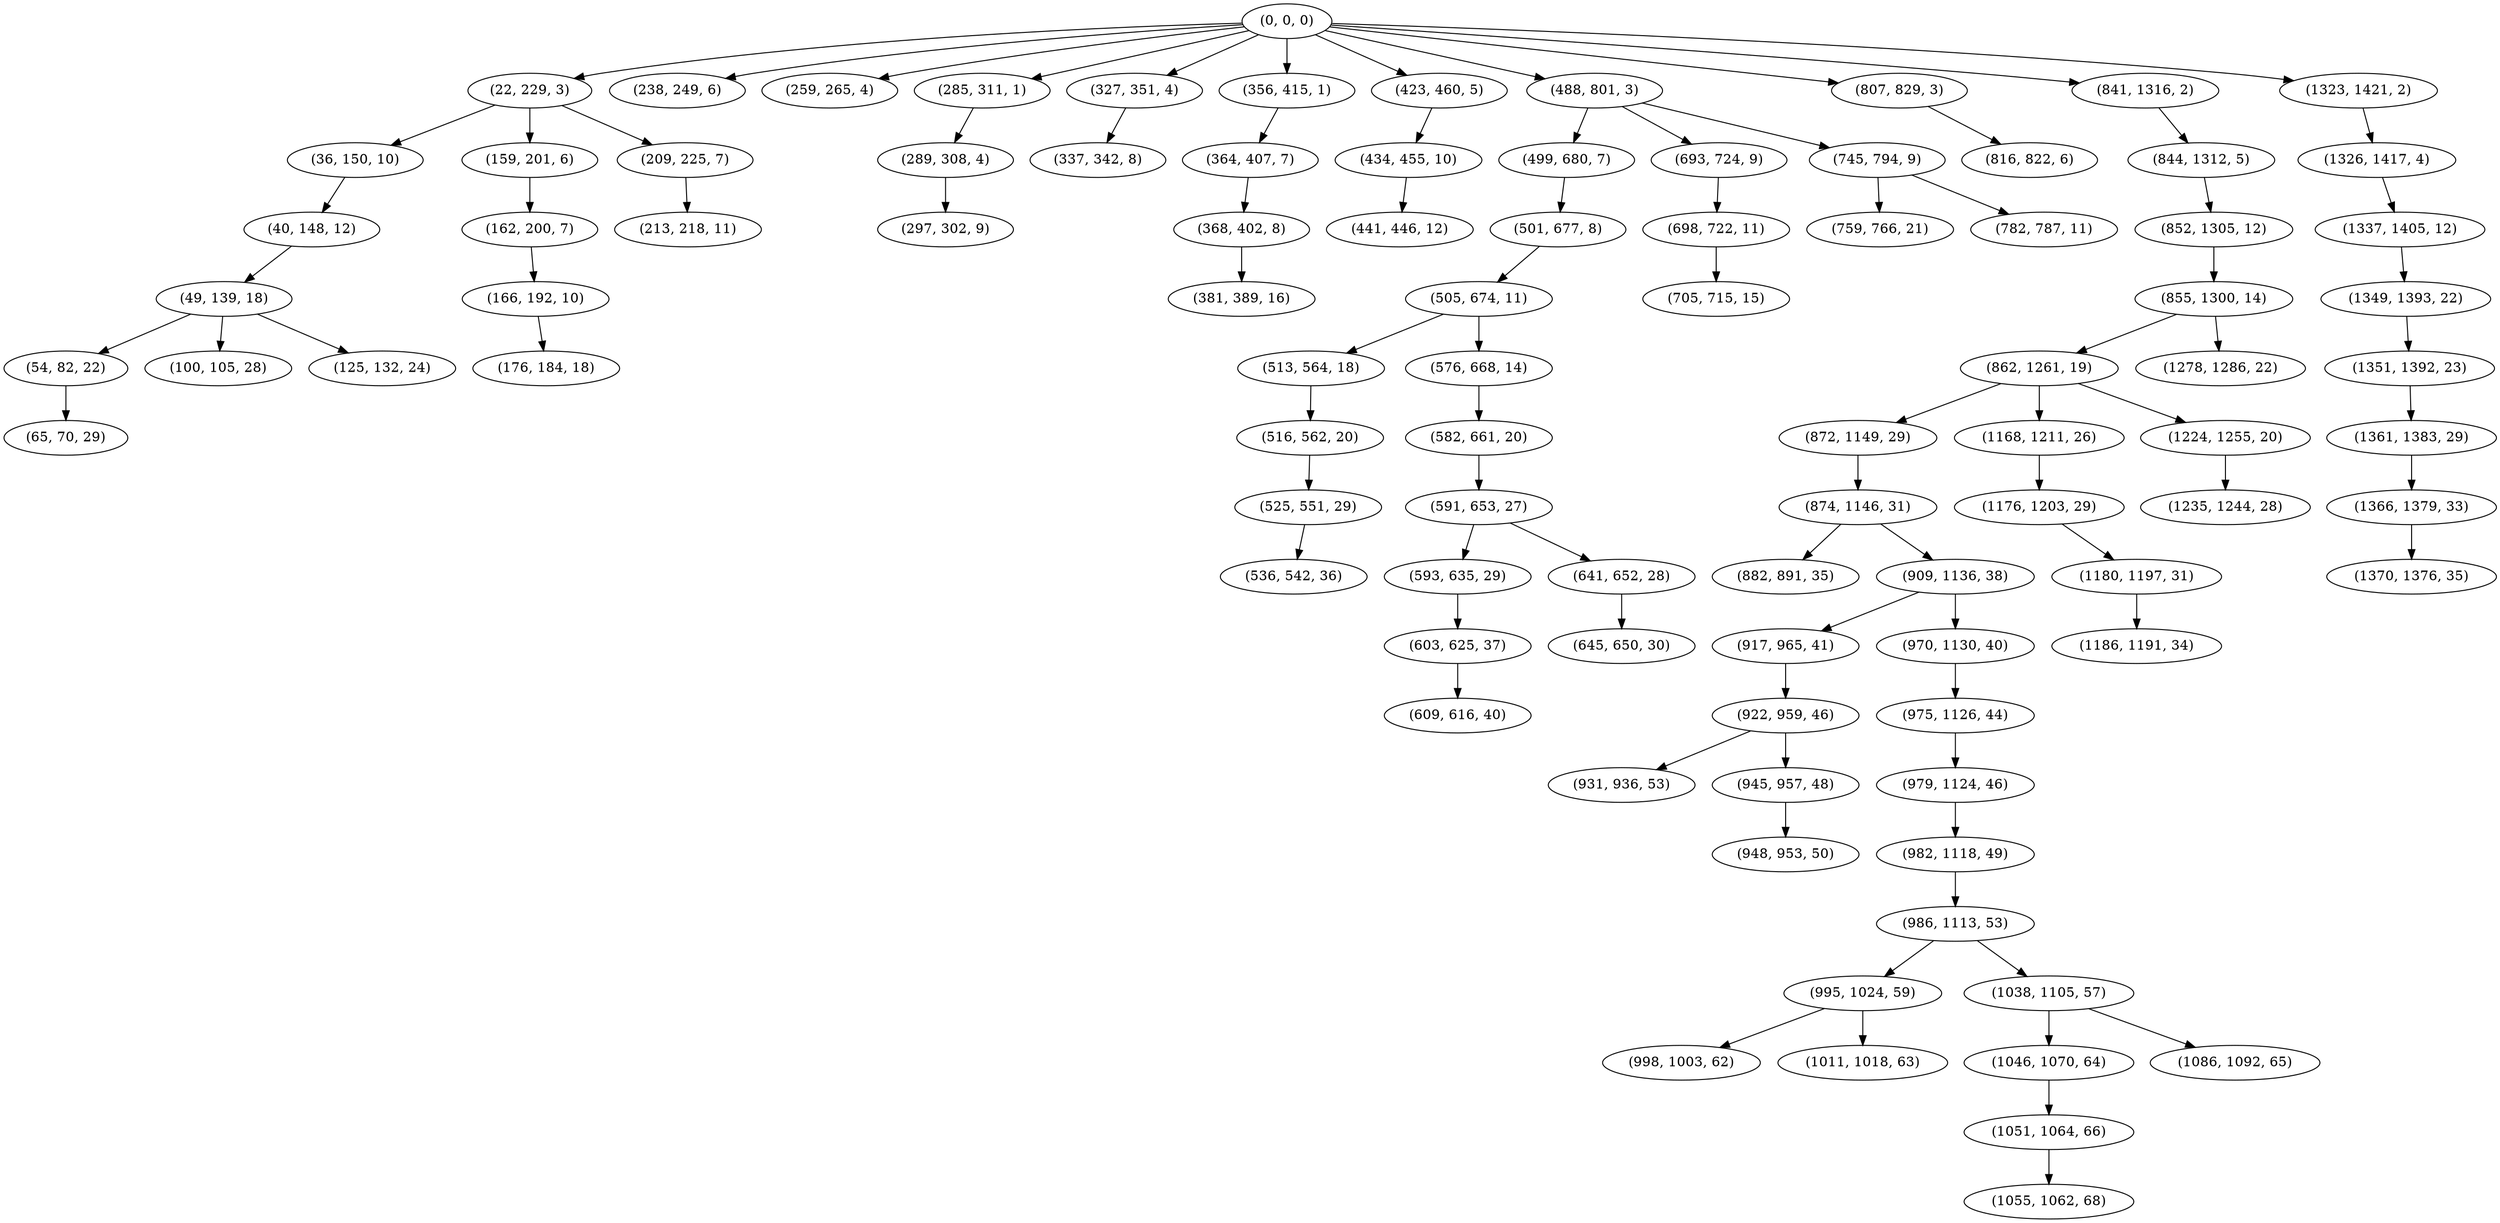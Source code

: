 digraph tree {
    "(0, 0, 0)";
    "(22, 229, 3)";
    "(36, 150, 10)";
    "(40, 148, 12)";
    "(49, 139, 18)";
    "(54, 82, 22)";
    "(65, 70, 29)";
    "(100, 105, 28)";
    "(125, 132, 24)";
    "(159, 201, 6)";
    "(162, 200, 7)";
    "(166, 192, 10)";
    "(176, 184, 18)";
    "(209, 225, 7)";
    "(213, 218, 11)";
    "(238, 249, 6)";
    "(259, 265, 4)";
    "(285, 311, 1)";
    "(289, 308, 4)";
    "(297, 302, 9)";
    "(327, 351, 4)";
    "(337, 342, 8)";
    "(356, 415, 1)";
    "(364, 407, 7)";
    "(368, 402, 8)";
    "(381, 389, 16)";
    "(423, 460, 5)";
    "(434, 455, 10)";
    "(441, 446, 12)";
    "(488, 801, 3)";
    "(499, 680, 7)";
    "(501, 677, 8)";
    "(505, 674, 11)";
    "(513, 564, 18)";
    "(516, 562, 20)";
    "(525, 551, 29)";
    "(536, 542, 36)";
    "(576, 668, 14)";
    "(582, 661, 20)";
    "(591, 653, 27)";
    "(593, 635, 29)";
    "(603, 625, 37)";
    "(609, 616, 40)";
    "(641, 652, 28)";
    "(645, 650, 30)";
    "(693, 724, 9)";
    "(698, 722, 11)";
    "(705, 715, 15)";
    "(745, 794, 9)";
    "(759, 766, 21)";
    "(782, 787, 11)";
    "(807, 829, 3)";
    "(816, 822, 6)";
    "(841, 1316, 2)";
    "(844, 1312, 5)";
    "(852, 1305, 12)";
    "(855, 1300, 14)";
    "(862, 1261, 19)";
    "(872, 1149, 29)";
    "(874, 1146, 31)";
    "(882, 891, 35)";
    "(909, 1136, 38)";
    "(917, 965, 41)";
    "(922, 959, 46)";
    "(931, 936, 53)";
    "(945, 957, 48)";
    "(948, 953, 50)";
    "(970, 1130, 40)";
    "(975, 1126, 44)";
    "(979, 1124, 46)";
    "(982, 1118, 49)";
    "(986, 1113, 53)";
    "(995, 1024, 59)";
    "(998, 1003, 62)";
    "(1011, 1018, 63)";
    "(1038, 1105, 57)";
    "(1046, 1070, 64)";
    "(1051, 1064, 66)";
    "(1055, 1062, 68)";
    "(1086, 1092, 65)";
    "(1168, 1211, 26)";
    "(1176, 1203, 29)";
    "(1180, 1197, 31)";
    "(1186, 1191, 34)";
    "(1224, 1255, 20)";
    "(1235, 1244, 28)";
    "(1278, 1286, 22)";
    "(1323, 1421, 2)";
    "(1326, 1417, 4)";
    "(1337, 1405, 12)";
    "(1349, 1393, 22)";
    "(1351, 1392, 23)";
    "(1361, 1383, 29)";
    "(1366, 1379, 33)";
    "(1370, 1376, 35)";
    "(0, 0, 0)" -> "(22, 229, 3)";
    "(0, 0, 0)" -> "(238, 249, 6)";
    "(0, 0, 0)" -> "(259, 265, 4)";
    "(0, 0, 0)" -> "(285, 311, 1)";
    "(0, 0, 0)" -> "(327, 351, 4)";
    "(0, 0, 0)" -> "(356, 415, 1)";
    "(0, 0, 0)" -> "(423, 460, 5)";
    "(0, 0, 0)" -> "(488, 801, 3)";
    "(0, 0, 0)" -> "(807, 829, 3)";
    "(0, 0, 0)" -> "(841, 1316, 2)";
    "(0, 0, 0)" -> "(1323, 1421, 2)";
    "(22, 229, 3)" -> "(36, 150, 10)";
    "(22, 229, 3)" -> "(159, 201, 6)";
    "(22, 229, 3)" -> "(209, 225, 7)";
    "(36, 150, 10)" -> "(40, 148, 12)";
    "(40, 148, 12)" -> "(49, 139, 18)";
    "(49, 139, 18)" -> "(54, 82, 22)";
    "(49, 139, 18)" -> "(100, 105, 28)";
    "(49, 139, 18)" -> "(125, 132, 24)";
    "(54, 82, 22)" -> "(65, 70, 29)";
    "(159, 201, 6)" -> "(162, 200, 7)";
    "(162, 200, 7)" -> "(166, 192, 10)";
    "(166, 192, 10)" -> "(176, 184, 18)";
    "(209, 225, 7)" -> "(213, 218, 11)";
    "(285, 311, 1)" -> "(289, 308, 4)";
    "(289, 308, 4)" -> "(297, 302, 9)";
    "(327, 351, 4)" -> "(337, 342, 8)";
    "(356, 415, 1)" -> "(364, 407, 7)";
    "(364, 407, 7)" -> "(368, 402, 8)";
    "(368, 402, 8)" -> "(381, 389, 16)";
    "(423, 460, 5)" -> "(434, 455, 10)";
    "(434, 455, 10)" -> "(441, 446, 12)";
    "(488, 801, 3)" -> "(499, 680, 7)";
    "(488, 801, 3)" -> "(693, 724, 9)";
    "(488, 801, 3)" -> "(745, 794, 9)";
    "(499, 680, 7)" -> "(501, 677, 8)";
    "(501, 677, 8)" -> "(505, 674, 11)";
    "(505, 674, 11)" -> "(513, 564, 18)";
    "(505, 674, 11)" -> "(576, 668, 14)";
    "(513, 564, 18)" -> "(516, 562, 20)";
    "(516, 562, 20)" -> "(525, 551, 29)";
    "(525, 551, 29)" -> "(536, 542, 36)";
    "(576, 668, 14)" -> "(582, 661, 20)";
    "(582, 661, 20)" -> "(591, 653, 27)";
    "(591, 653, 27)" -> "(593, 635, 29)";
    "(591, 653, 27)" -> "(641, 652, 28)";
    "(593, 635, 29)" -> "(603, 625, 37)";
    "(603, 625, 37)" -> "(609, 616, 40)";
    "(641, 652, 28)" -> "(645, 650, 30)";
    "(693, 724, 9)" -> "(698, 722, 11)";
    "(698, 722, 11)" -> "(705, 715, 15)";
    "(745, 794, 9)" -> "(759, 766, 21)";
    "(745, 794, 9)" -> "(782, 787, 11)";
    "(807, 829, 3)" -> "(816, 822, 6)";
    "(841, 1316, 2)" -> "(844, 1312, 5)";
    "(844, 1312, 5)" -> "(852, 1305, 12)";
    "(852, 1305, 12)" -> "(855, 1300, 14)";
    "(855, 1300, 14)" -> "(862, 1261, 19)";
    "(855, 1300, 14)" -> "(1278, 1286, 22)";
    "(862, 1261, 19)" -> "(872, 1149, 29)";
    "(862, 1261, 19)" -> "(1168, 1211, 26)";
    "(862, 1261, 19)" -> "(1224, 1255, 20)";
    "(872, 1149, 29)" -> "(874, 1146, 31)";
    "(874, 1146, 31)" -> "(882, 891, 35)";
    "(874, 1146, 31)" -> "(909, 1136, 38)";
    "(909, 1136, 38)" -> "(917, 965, 41)";
    "(909, 1136, 38)" -> "(970, 1130, 40)";
    "(917, 965, 41)" -> "(922, 959, 46)";
    "(922, 959, 46)" -> "(931, 936, 53)";
    "(922, 959, 46)" -> "(945, 957, 48)";
    "(945, 957, 48)" -> "(948, 953, 50)";
    "(970, 1130, 40)" -> "(975, 1126, 44)";
    "(975, 1126, 44)" -> "(979, 1124, 46)";
    "(979, 1124, 46)" -> "(982, 1118, 49)";
    "(982, 1118, 49)" -> "(986, 1113, 53)";
    "(986, 1113, 53)" -> "(995, 1024, 59)";
    "(986, 1113, 53)" -> "(1038, 1105, 57)";
    "(995, 1024, 59)" -> "(998, 1003, 62)";
    "(995, 1024, 59)" -> "(1011, 1018, 63)";
    "(1038, 1105, 57)" -> "(1046, 1070, 64)";
    "(1038, 1105, 57)" -> "(1086, 1092, 65)";
    "(1046, 1070, 64)" -> "(1051, 1064, 66)";
    "(1051, 1064, 66)" -> "(1055, 1062, 68)";
    "(1168, 1211, 26)" -> "(1176, 1203, 29)";
    "(1176, 1203, 29)" -> "(1180, 1197, 31)";
    "(1180, 1197, 31)" -> "(1186, 1191, 34)";
    "(1224, 1255, 20)" -> "(1235, 1244, 28)";
    "(1323, 1421, 2)" -> "(1326, 1417, 4)";
    "(1326, 1417, 4)" -> "(1337, 1405, 12)";
    "(1337, 1405, 12)" -> "(1349, 1393, 22)";
    "(1349, 1393, 22)" -> "(1351, 1392, 23)";
    "(1351, 1392, 23)" -> "(1361, 1383, 29)";
    "(1361, 1383, 29)" -> "(1366, 1379, 33)";
    "(1366, 1379, 33)" -> "(1370, 1376, 35)";
}
